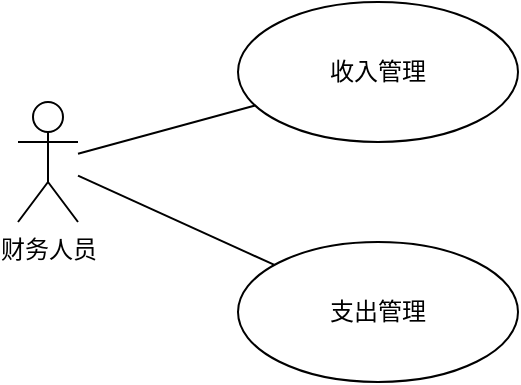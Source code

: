 <mxfile>
    <diagram id="FQ3vRzvQjMP7juogMcCg" name="用例概览">
        <mxGraphModel dx="1256" dy="678" grid="1" gridSize="10" guides="1" tooltips="1" connect="1" arrows="1" fold="1" page="1" pageScale="1" pageWidth="827" pageHeight="1169" math="0" shadow="0">
            <root>
                <mxCell id="0"/>
                <mxCell id="1" parent="0"/>
                <mxCell id="6yHDQiKbJkn8gTUTNSf6-3" style="edgeStyle=none;html=1;endArrow=none;endFill=0;" parent="1" source="eacPk6s5SArJRNYhUjPd-1" target="6yHDQiKbJkn8gTUTNSf6-1" edge="1">
                    <mxGeometry relative="1" as="geometry"/>
                </mxCell>
                <mxCell id="6yHDQiKbJkn8gTUTNSf6-4" style="edgeStyle=none;html=1;endArrow=none;endFill=0;" parent="1" source="eacPk6s5SArJRNYhUjPd-1" target="6yHDQiKbJkn8gTUTNSf6-2" edge="1">
                    <mxGeometry relative="1" as="geometry"/>
                </mxCell>
                <mxCell id="eacPk6s5SArJRNYhUjPd-1" value="财务人员" style="shape=umlActor;verticalLabelPosition=bottom;verticalAlign=top;html=1;" parent="1" vertex="1">
                    <mxGeometry x="190" y="160" width="30" height="60" as="geometry"/>
                </mxCell>
                <mxCell id="6yHDQiKbJkn8gTUTNSf6-1" value="收入管理" style="ellipse;whiteSpace=wrap;html=1;" parent="1" vertex="1">
                    <mxGeometry x="300" y="110" width="140" height="70" as="geometry"/>
                </mxCell>
                <mxCell id="6yHDQiKbJkn8gTUTNSf6-2" value="支出管理" style="ellipse;whiteSpace=wrap;html=1;" parent="1" vertex="1">
                    <mxGeometry x="300" y="230" width="140" height="70" as="geometry"/>
                </mxCell>
            </root>
        </mxGraphModel>
    </diagram>
</mxfile>